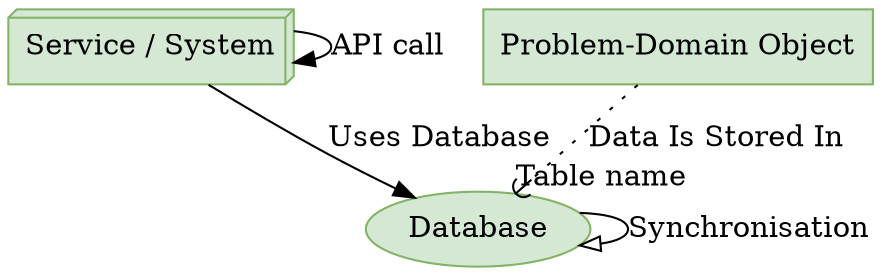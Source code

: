 digraph "DfE Key" {
        "service" [ label = "Service / System"; shape = box3d; fillcolor="#d5e8d4", style=filled, color="#82b366" ];
        "database" [ label = "Database"; shape = oval; fillcolor="#d5e8d4", style=filled, color="#82b366" ];
        "object" [ label = "Problem-Domain Object"; shape = record; fillcolor="#d5e8d4", style=filled, color="#82b366" ];

        "service" -> "service" [ label = "API call"; arrowhead = normal; ]
        "service" -> "database" [ label = "Uses Database"; ]
        "database" -> "database" [ label = "Synchronisation"; arrowhead = onormal; ]
        "object" -> "database" [ label = "Data Is Stored In" headlabel="Table name"; arrowhead = curve; style = dotted; ]
}
